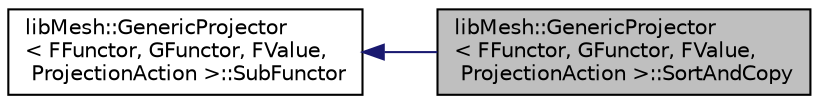 digraph "libMesh::GenericProjector&lt; FFunctor, GFunctor, FValue, ProjectionAction &gt;::SortAndCopy"
{
 // INTERACTIVE_SVG=YES
  edge [fontname="Helvetica",fontsize="10",labelfontname="Helvetica",labelfontsize="10"];
  node [fontname="Helvetica",fontsize="10",shape=record];
  rankdir="LR";
  Node1 [label="libMesh::GenericProjector\l\< FFunctor, GFunctor, FValue,\l ProjectionAction \>::SortAndCopy",height=0.2,width=0.4,color="black", fillcolor="grey75", style="filled" fontcolor="black"];
  Node2 -> Node1 [dir="back",color="midnightblue",fontsize="10",style="solid",fontname="Helvetica"];
  Node2 [label="libMesh::GenericProjector\l\< FFunctor, GFunctor, FValue,\l ProjectionAction \>::SubFunctor",height=0.2,width=0.4,color="black", fillcolor="white", style="filled",URL="$structlibMesh_1_1GenericProjector_1_1SubFunctor.html"];
}
